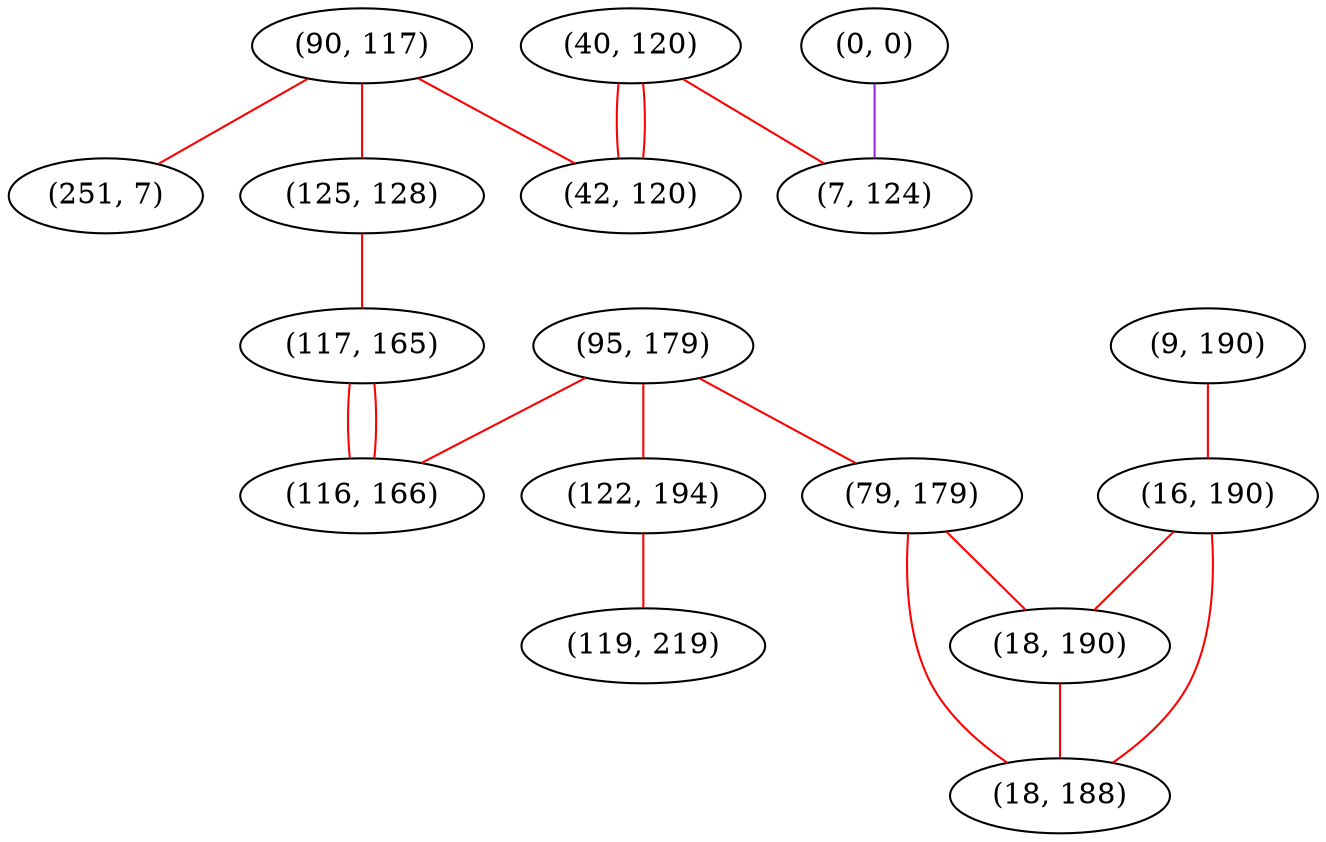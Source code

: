 graph "" {
"(90, 117)";
"(40, 120)";
"(251, 7)";
"(95, 179)";
"(125, 128)";
"(122, 194)";
"(42, 120)";
"(0, 0)";
"(9, 190)";
"(117, 165)";
"(119, 219)";
"(7, 124)";
"(79, 179)";
"(16, 190)";
"(18, 190)";
"(18, 188)";
"(116, 166)";
"(90, 117)" -- "(42, 120)"  [color=red, key=0, weight=1];
"(90, 117)" -- "(125, 128)"  [color=red, key=0, weight=1];
"(90, 117)" -- "(251, 7)"  [color=red, key=0, weight=1];
"(40, 120)" -- "(7, 124)"  [color=red, key=0, weight=1];
"(40, 120)" -- "(42, 120)"  [color=red, key=0, weight=1];
"(40, 120)" -- "(42, 120)"  [color=red, key=1, weight=1];
"(95, 179)" -- "(79, 179)"  [color=red, key=0, weight=1];
"(95, 179)" -- "(116, 166)"  [color=red, key=0, weight=1];
"(95, 179)" -- "(122, 194)"  [color=red, key=0, weight=1];
"(125, 128)" -- "(117, 165)"  [color=red, key=0, weight=1];
"(122, 194)" -- "(119, 219)"  [color=red, key=0, weight=1];
"(0, 0)" -- "(7, 124)"  [color=purple, key=0, weight=4];
"(9, 190)" -- "(16, 190)"  [color=red, key=0, weight=1];
"(117, 165)" -- "(116, 166)"  [color=red, key=0, weight=1];
"(117, 165)" -- "(116, 166)"  [color=red, key=1, weight=1];
"(79, 179)" -- "(18, 190)"  [color=red, key=0, weight=1];
"(79, 179)" -- "(18, 188)"  [color=red, key=0, weight=1];
"(16, 190)" -- "(18, 190)"  [color=red, key=0, weight=1];
"(16, 190)" -- "(18, 188)"  [color=red, key=0, weight=1];
"(18, 190)" -- "(18, 188)"  [color=red, key=0, weight=1];
}
